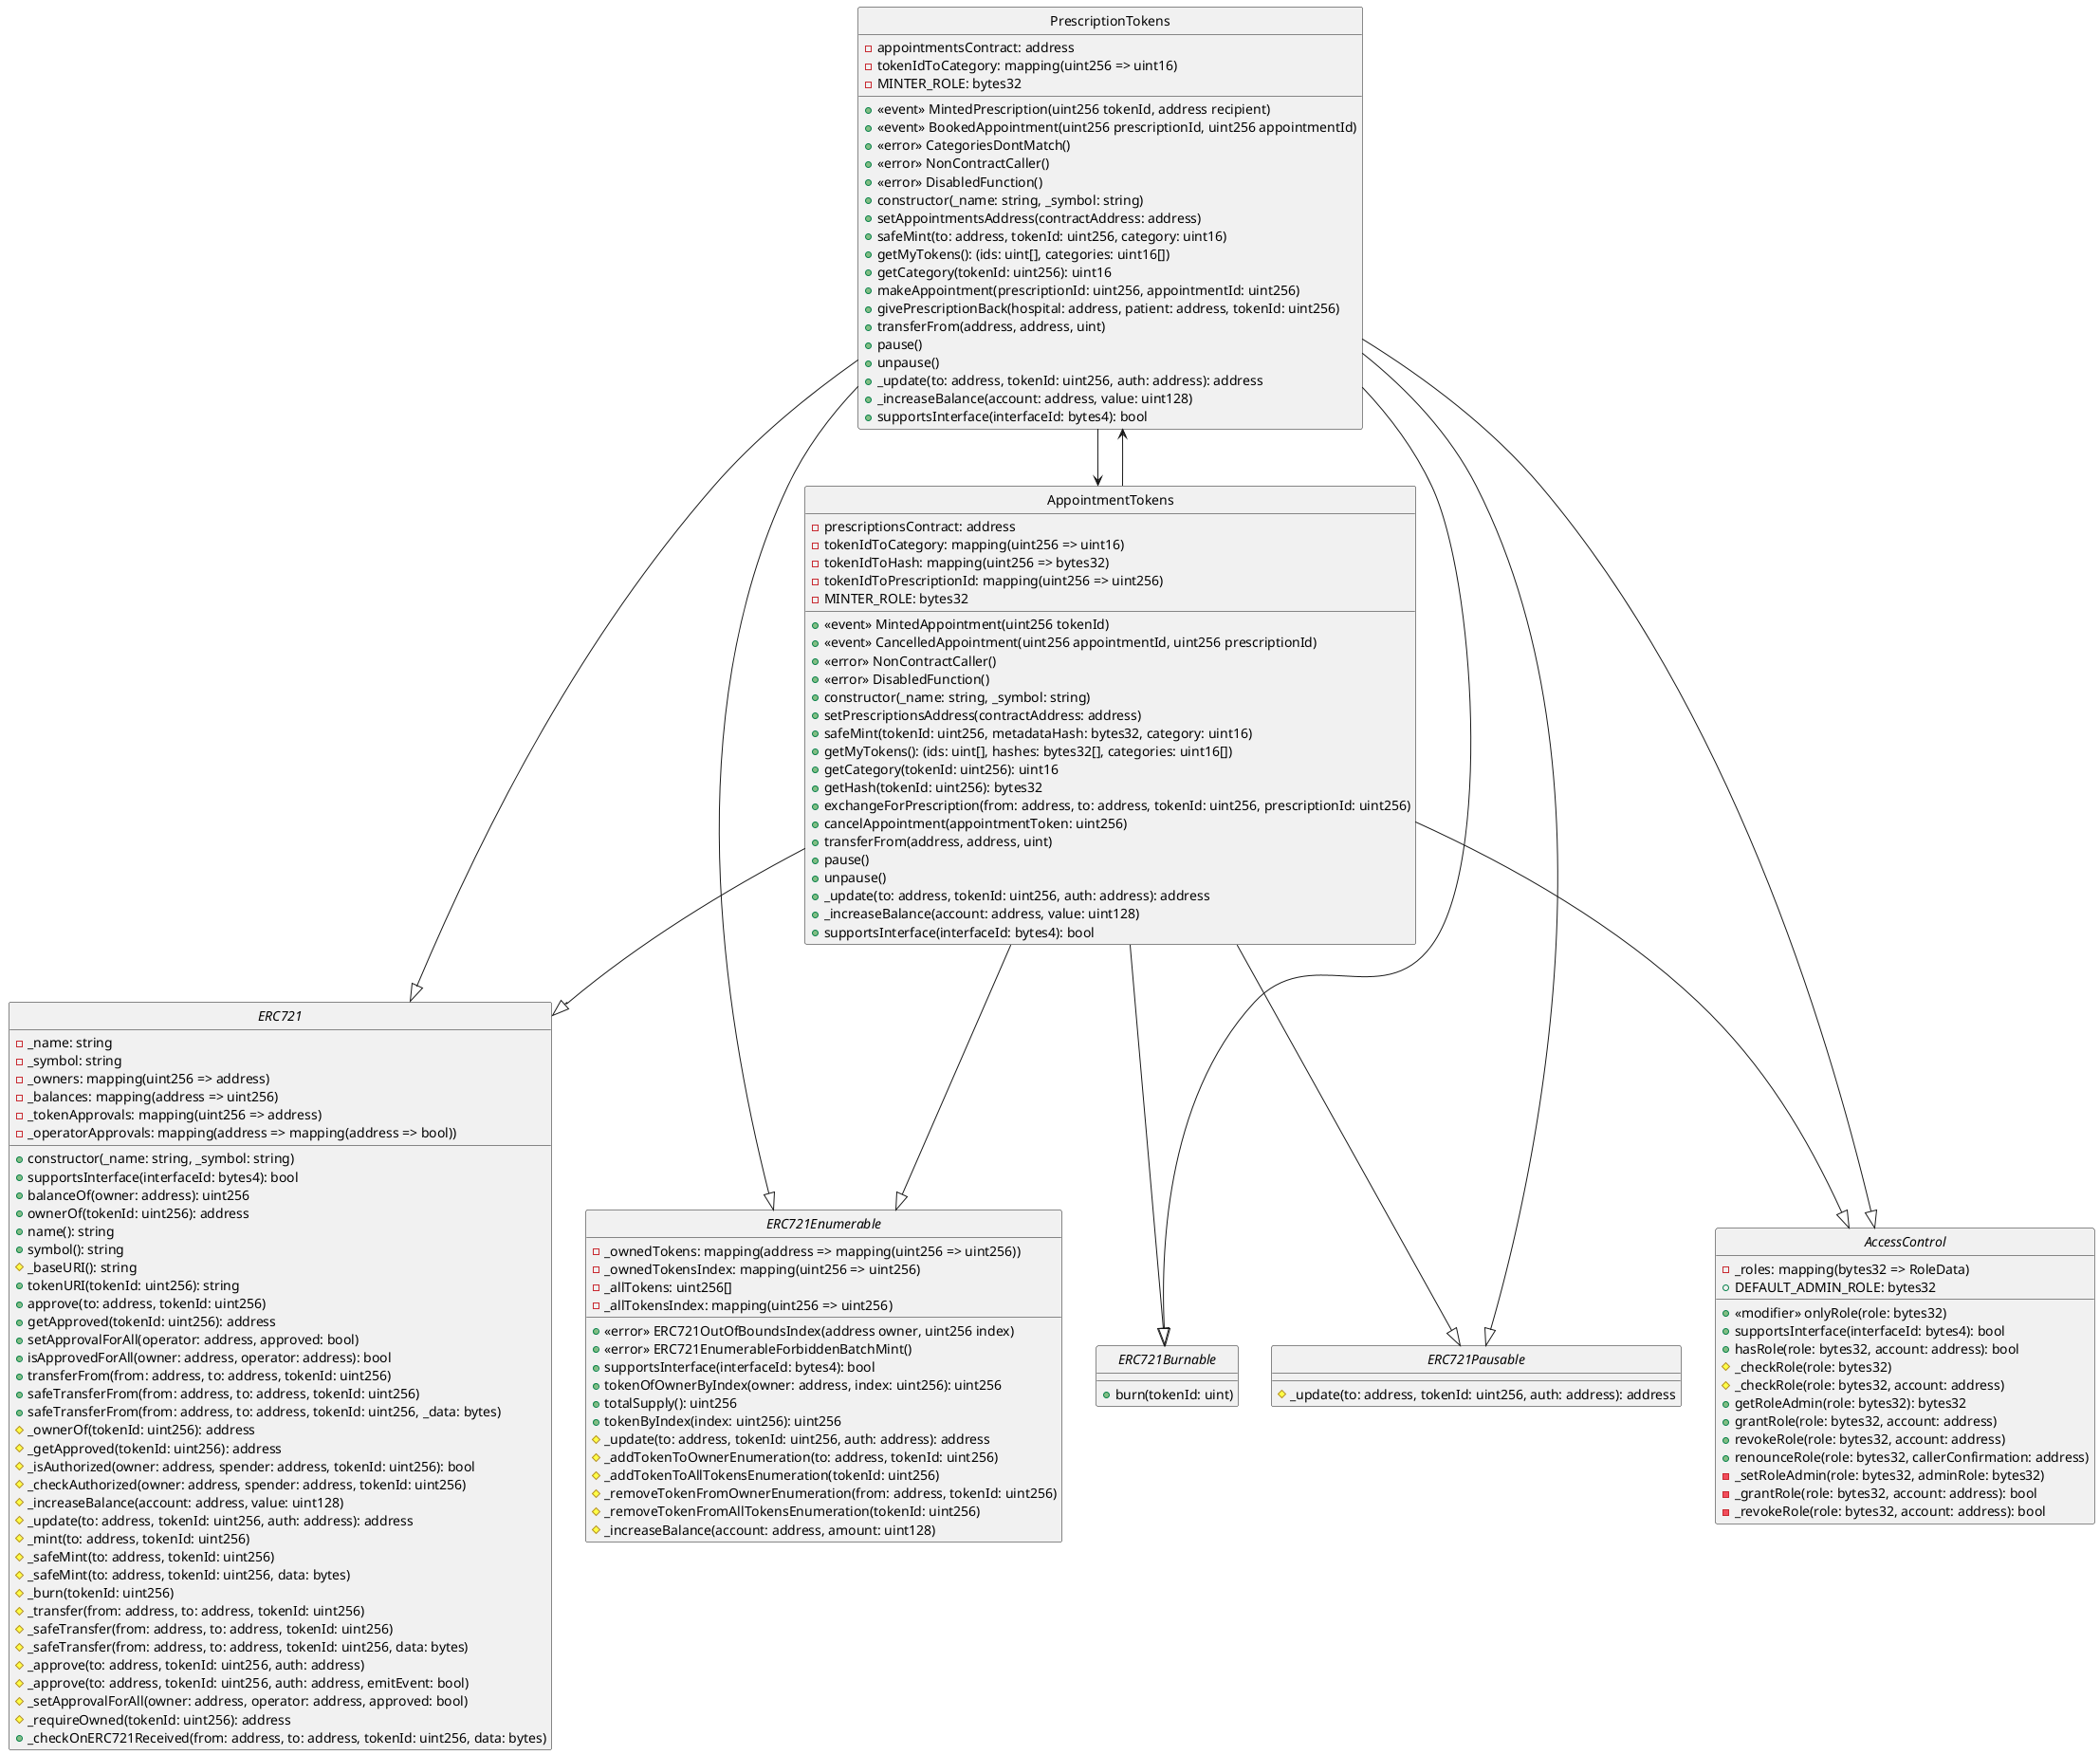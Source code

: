 @startuml

abstract ERC721 {
    - {field} _name: string
    - {field} _symbol: string
    - {field} _owners: mapping(uint256 => address)
    - {field} _balances: mapping(address => uint256)
    - {field} _tokenApprovals: mapping(uint256 => address)
    - {field} _operatorApprovals: mapping(address => mapping(address => bool))
    + constructor(_name: string, _symbol: string)
    + supportsInterface(interfaceId: bytes4): bool
    + balanceOf(owner: address): uint256
    + ownerOf(tokenId: uint256): address
    + name(): string
    + symbol(): string
    # _baseURI(): string
    + tokenURI(tokenId: uint256): string
    + approve(to: address, tokenId: uint256)
    + getApproved(tokenId: uint256): address
    + setApprovalForAll(operator: address, approved: bool)
    + isApprovedForAll(owner: address, operator: address): bool
    + transferFrom(from: address, to: address, tokenId: uint256)
    + safeTransferFrom(from: address, to: address, tokenId: uint256)
    + safeTransferFrom(from: address, to: address, tokenId: uint256, _data: bytes)
    # _ownerOf(tokenId: uint256): address
    # _getApproved(tokenId: uint256): address
    # _isAuthorized(owner: address, spender: address, tokenId: uint256): bool
    # _checkAuthorized(owner: address, spender: address, tokenId: uint256)
    # _increaseBalance(account: address, value: uint128)
    # _update(to: address, tokenId: uint256, auth: address): address
    # _mint(to: address, tokenId: uint256)
    # _safeMint(to: address, tokenId: uint256)
    # _safeMint(to: address, tokenId: uint256, data: bytes)
    # _burn(tokenId: uint256)
    # _transfer(from: address, to: address, tokenId: uint256)
    # _safeTransfer(from: address, to: address, tokenId: uint256)
    # _safeTransfer(from: address, to: address, tokenId: uint256, data: bytes)
    # _approve(to: address, tokenId: uint256, auth: address)
    # _approve(to: address, tokenId: uint256, auth: address, emitEvent: bool)
    # _setApprovalForAll(owner: address, operator: address, approved: bool)
    # _requireOwned(tokenId: uint256): address
    + _checkOnERC721Received(from: address, to: address, tokenId: uint256, data: bytes)
}

abstract ERC721Enumerable {
    - {field} _ownedTokens: mapping(address => mapping(uint256 => uint256))
    - {field} _ownedTokensIndex: mapping(uint256 => uint256)
    - {field} _allTokens: uint256[]
    - {field} _allTokensIndex: mapping(uint256 => uint256)
    + <<error>> ERC721OutOfBoundsIndex(address owner, uint256 index)
    + <<error>> ERC721EnumerableForbiddenBatchMint()
    + supportsInterface(interfaceId: bytes4): bool
    + tokenOfOwnerByIndex(owner: address, index: uint256): uint256
    + totalSupply(): uint256
    + tokenByIndex(index: uint256): uint256
    # _update(to: address, tokenId: uint256, auth: address): address
    # _addTokenToOwnerEnumeration(to: address, tokenId: uint256)
    # _addTokenToAllTokensEnumeration(tokenId: uint256)
    # _removeTokenFromOwnerEnumeration(from: address, tokenId: uint256)
    # _removeTokenFromAllTokensEnumeration(tokenId: uint256)
    # _increaseBalance(account: address, amount: uint128)
}

abstract ERC721Burnable {
  + burn(tokenId: uint)
}

abstract ERC721Pausable {
  # _update(to: address, tokenId: uint256, auth: address): address
}

abstract AccessControl {
  - {field} _roles: mapping(bytes32 => RoleData)
  + {field} DEFAULT_ADMIN_ROLE: bytes32
  + <<modifier>> onlyRole(role: bytes32)
  + supportsInterface(interfaceId: bytes4): bool
  + hasRole(role: bytes32, account: address): bool
  # _checkRole(role: bytes32)
  # _checkRole(role: bytes32, account: address)
  + getRoleAdmin(role: bytes32): bytes32
  + grantRole(role: bytes32, account: address)
  + revokeRole(role: bytes32, account: address)
  + renounceRole(role: bytes32, callerConfirmation: address)
  - _setRoleAdmin(role: bytes32, adminRole: bytes32)
  - _grantRole(role: bytes32, account: address): bool
  - _revokeRole(role: bytes32, account: address): bool
}

class PrescriptionTokens {
    - {field} appointmentsContract: address
    - {field} tokenIdToCategory: mapping(uint256 => uint16)
    - {field}  MINTER_ROLE: bytes32
    + <<event>> MintedPrescription(uint256 tokenId, address recipient)
    + <<event>> BookedAppointment(uint256 prescriptionId, uint256 appointmentId)
    + <<error>> CategoriesDontMatch()
    + <<error>> NonContractCaller()
    + <<error>> DisabledFunction()
    + constructor(_name: string, _symbol: string)
    + setAppointmentsAddress(contractAddress: address)
    + safeMint(to: address, tokenId: uint256, category: uint16)
    + getMyTokens(): (ids: uint[], categories: uint16[])
    + getCategory(tokenId: uint256): uint16
    + makeAppointment(prescriptionId: uint256, appointmentId: uint256)
    + givePrescriptionBack(hospital: address, patient: address, tokenId: uint256)
    + transferFrom(address, address, uint)
    + pause()
    + unpause()
    + _update(to: address, tokenId: uint256, auth: address): address
    + _increaseBalance(account: address, value: uint128)
    + supportsInterface(interfaceId: bytes4): bool
}

class AppointmentTokens {
    - {field} prescriptionsContract: address
    - {field} tokenIdToCategory: mapping(uint256 => uint16)
    - {field} tokenIdToHash: mapping(uint256 => bytes32)
    - {field} tokenIdToPrescriptionId: mapping(uint256 => uint256)
    - {field} MINTER_ROLE: bytes32
    + <<event>> MintedAppointment(uint256 tokenId)
    + <<event>> CancelledAppointment(uint256 appointmentId, uint256 prescriptionId)
    + <<error>> NonContractCaller()
    + <<error>> DisabledFunction()
    + constructor(_name: string, _symbol: string)
    + setPrescriptionsAddress(contractAddress: address)
    + safeMint(tokenId: uint256, metadataHash: bytes32, category: uint16)
    + getMyTokens(): (ids: uint[], hashes: bytes32[], categories: uint16[])
    + getCategory(tokenId: uint256): uint16
    + getHash(tokenId: uint256): bytes32
    + exchangeForPrescription(from: address, to: address, tokenId: uint256, prescriptionId: uint256)
    + cancelAppointment(appointmentToken: uint256)
    + transferFrom(address, address, uint)
    + pause()
    + unpause()
    + _update(to: address, tokenId: uint256, auth: address): address
    + _increaseBalance(account: address, value: uint128)
    + supportsInterface(interfaceId: bytes4): bool
}

PrescriptionTokens --|> ERC721
PrescriptionTokens --|> ERC721Enumerable
PrescriptionTokens --|> ERC721Burnable
PrescriptionTokens --|> AccessControl
PrescriptionTokens --|> ERC721Pausable
PrescriptionTokens --> AppointmentTokens

AppointmentTokens --|> ERC721
AppointmentTokens --|> ERC721Enumerable
AppointmentTokens --|> ERC721Burnable
AppointmentTokens --|> AccessControl
AppointmentTokens --|> ERC721Pausable
AppointmentTokens --> PrescriptionTokens 

hide circle

@enduml
